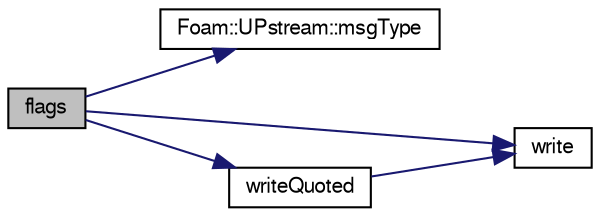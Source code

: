 digraph "flags"
{
  bgcolor="transparent";
  edge [fontname="FreeSans",fontsize="10",labelfontname="FreeSans",labelfontsize="10"];
  node [fontname="FreeSans",fontsize="10",shape=record];
  rankdir="LR";
  Node64 [label="flags",height=0.2,width=0.4,color="black", fillcolor="grey75", style="filled", fontcolor="black"];
  Node64 -> Node65 [color="midnightblue",fontsize="10",style="solid",fontname="FreeSans"];
  Node65 [label="Foam::UPstream::msgType",height=0.2,width=0.4,color="black",URL="$a26270.html#ae5b8fe6652f6320aa6c7f5c44b6f01b7",tooltip="Message tag of standard messages. "];
  Node64 -> Node66 [color="midnightblue",fontsize="10",style="solid",fontname="FreeSans"];
  Node66 [label="write",height=0.2,width=0.4,color="black",URL="$a26262.html#a0efefd773fa79fc3b687978f9e1ee9ba",tooltip="Write given buffer to given processor. "];
  Node64 -> Node67 [color="midnightblue",fontsize="10",style="solid",fontname="FreeSans"];
  Node67 [label="writeQuoted",height=0.2,width=0.4,color="black",URL="$a26262.html#a40c64d7f8975f303da0b0245c16fe906",tooltip="Write std::string surrounded by quotes. "];
  Node67 -> Node66 [color="midnightblue",fontsize="10",style="solid",fontname="FreeSans"];
}
